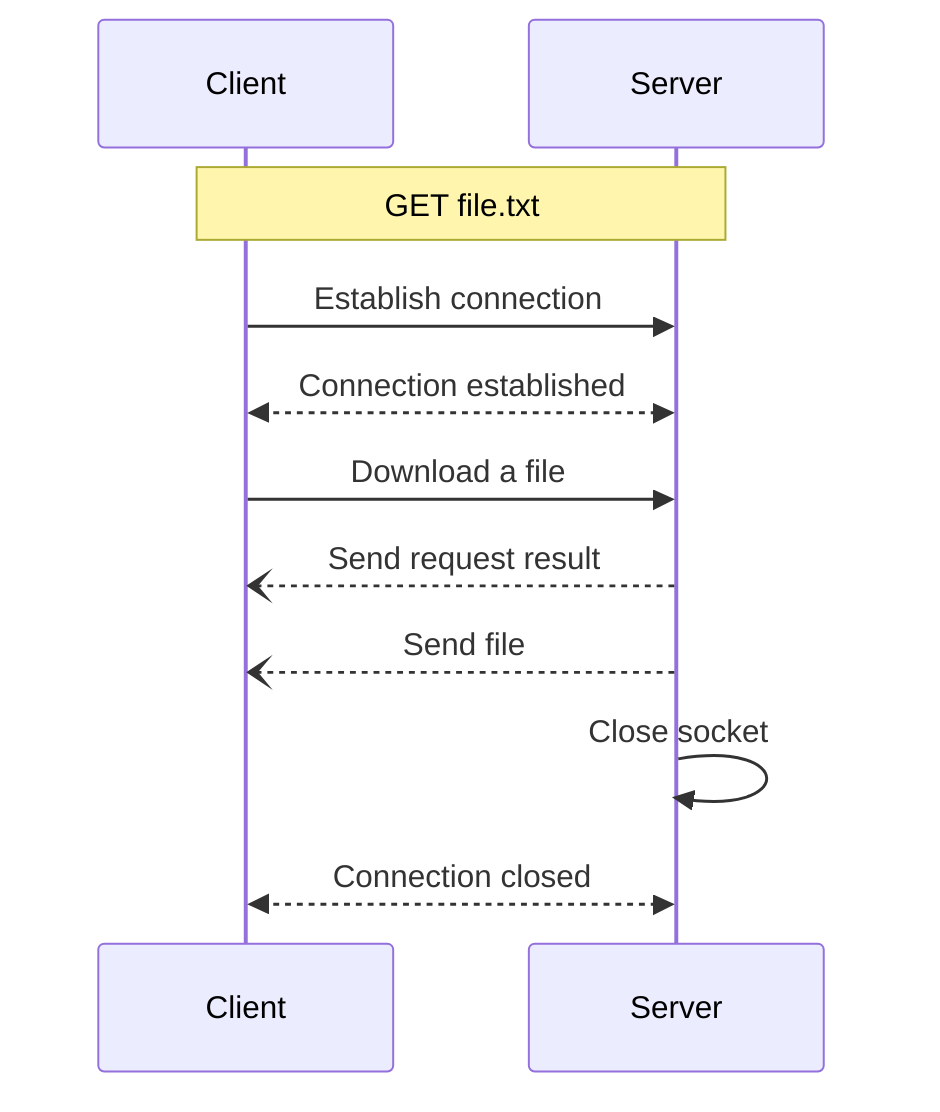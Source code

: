 sequenceDiagram
    participant Client
    participant Server

    %% Initialisation
    Note over Client,Server: GET file.txt
    Client->>Server: Establish connection
    Server<<-->>Client: Connection established
    Client->>Server: Download a file
    Server--)Client: Send request result
    Server--)Client: Send file
    Server->>Server: Close socket
    Server<<-->>Client: Connection closed